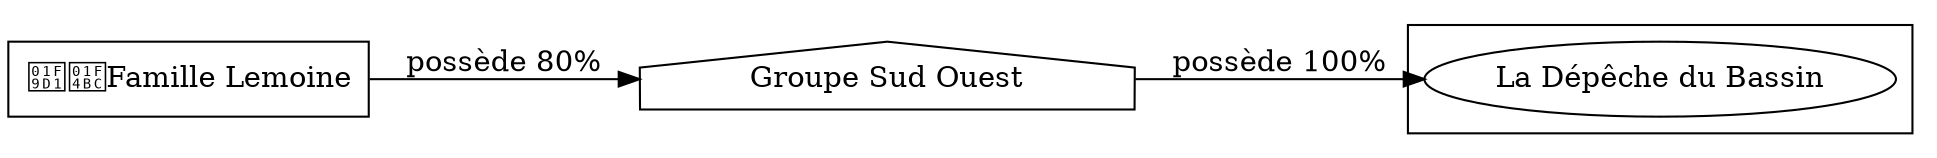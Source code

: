 digraph {
  rankdir=LR;
  subgraph roots {
    
      "famille-lemoine-252"[label="🧑‍💼Famille Lemoine" shape=box]
    
  }

  
    "groupe-sud-ouest-253"[label="Groupe Sud Ouest" shape=house]
  

  subgraph clusterLeaves {
    
      "la-depeche-du-bassin-261"[label="La Dépêche du Bassin"]
    
  }

  
    "groupe-sud-ouest-253" -> "la-depeche-du-bassin-261" [
      label="possède 100%"
    ]
  
    "famille-lemoine-252" -> "groupe-sud-ouest-253" [
      label="possède 80%"
    ]
  
}
